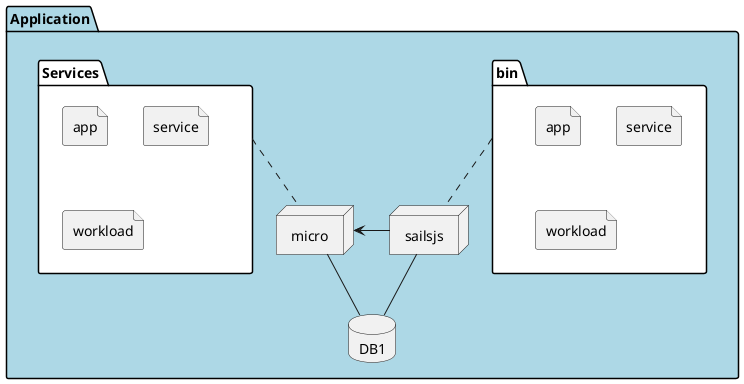 @startuml

package  "Application"  #lightblue {
  folder bin #ffffff {
    file app
    file service
    file workload
  }

  folder Services #ffffff {
    file app as uApp
    file service as uService
    file workload as uWorkload
  }

  node micro

  node sailsjs
  database DB1

  sailsjs -- DB1
  bin .. sailsjs
  Services .. micro

  micro -- DB1
  sailsjs -> micro
}

@enduml
